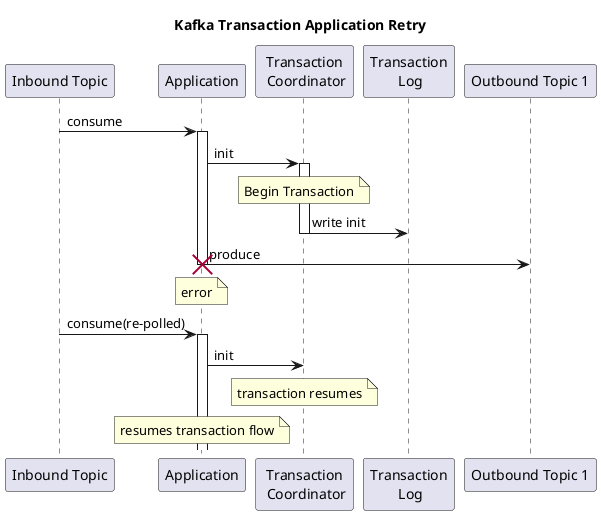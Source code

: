@startuml

participant in as "Inbound Topic"
participant app as "Application"
participant tc as "Transaction\n Coordinator"
participant tl as "Transaction\n Log"
participant out1 as "Outbound Topic 1"

title Kafka Transaction Application Retry

in -> app : consume
activate app
app -> tc : init
activate tc
note over tc : Begin Transaction
tc -> tl : write init
deactivate tc
app -> out1 : produce
destroy app

note over app : error

in -> app : consume(re-polled)
activate app
app -> tc : init
note over tc : transaction resumes
note over app : resumes transaction flow




@enduml